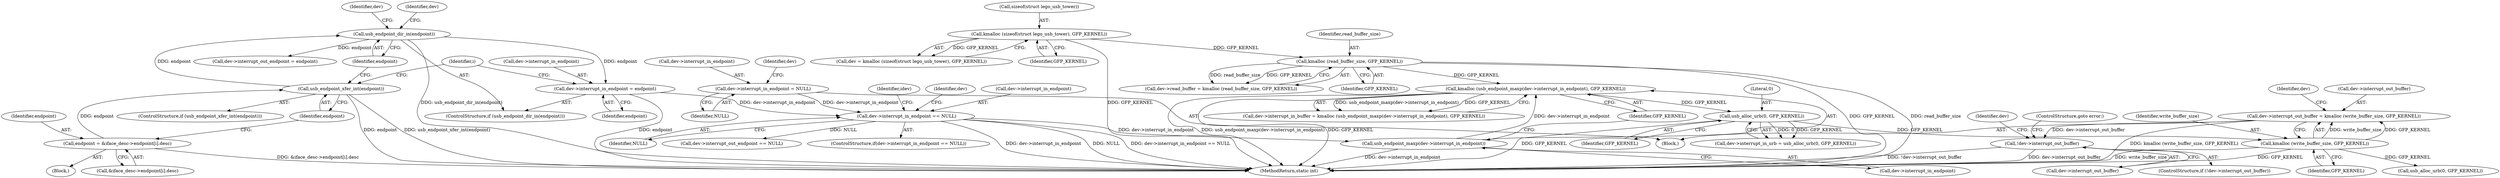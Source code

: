 digraph "0_linux_2fae9e5a7babada041e2e161699ade2447a01989@API" {
"1000358" [label="(Call,dev->interrupt_out_buffer = kmalloc (write_buffer_size, GFP_KERNEL))"];
"1000362" [label="(Call,kmalloc (write_buffer_size, GFP_KERNEL))"];
"1000349" [label="(Call,usb_alloc_urb(0, GFP_KERNEL))"];
"1000333" [label="(Call,kmalloc (usb_endpoint_maxp(dev->interrupt_in_endpoint), GFP_KERNEL))"];
"1000334" [label="(Call,usb_endpoint_maxp(dev->interrupt_in_endpoint))"];
"1000295" [label="(Call,dev->interrupt_in_endpoint == NULL)"];
"1000283" [label="(Call,dev->interrupt_in_endpoint = endpoint)"];
"1000281" [label="(Call,usb_endpoint_dir_in(endpoint))"];
"1000277" [label="(Call,usb_endpoint_xfer_int(endpoint))"];
"1000266" [label="(Call,endpoint = &iface_desc->endpoint[i].desc)"];
"1000207" [label="(Call,dev->interrupt_in_endpoint = NULL)"];
"1000320" [label="(Call,kmalloc (read_buffer_size, GFP_KERNEL))"];
"1000138" [label="(Call,kmalloc (sizeof(struct lego_usb_tower), GFP_KERNEL))"];
"1000366" [label="(Call,!dev->interrupt_out_buffer)"];
"1000285" [label="(Identifier,dev)"];
"1000294" [label="(ControlStructure,if(dev->interrupt_in_endpoint == NULL))"];
"1000266" [label="(Call,endpoint = &iface_desc->endpoint[i].desc)"];
"1000359" [label="(Call,dev->interrupt_out_buffer)"];
"1000284" [label="(Call,dev->interrupt_in_endpoint)"];
"1000321" [label="(Identifier,read_buffer_size)"];
"1000139" [label="(Call,sizeof(struct lego_usb_tower))"];
"1000208" [label="(Call,dev->interrupt_in_endpoint)"];
"1000364" [label="(Identifier,GFP_KERNEL)"];
"1000338" [label="(Identifier,GFP_KERNEL)"];
"1000278" [label="(Identifier,endpoint)"];
"1000299" [label="(Identifier,NULL)"];
"1000277" [label="(Call,usb_endpoint_xfer_int(endpoint))"];
"1000345" [label="(Call,dev->interrupt_in_urb = usb_alloc_urb(0, GFP_KERNEL))"];
"1000333" [label="(Call,kmalloc (usb_endpoint_maxp(dev->interrupt_in_endpoint), GFP_KERNEL))"];
"1000289" [label="(Call,dev->interrupt_out_endpoint = endpoint)"];
"1000329" [label="(Call,dev->interrupt_in_buffer = kmalloc (usb_endpoint_maxp(dev->interrupt_in_endpoint), GFP_KERNEL))"];
"1000214" [label="(Identifier,dev)"];
"1000283" [label="(Call,dev->interrupt_in_endpoint = endpoint)"];
"1000367" [label="(Call,dev->interrupt_out_buffer)"];
"1000373" [label="(Identifier,dev)"];
"1000276" [label="(ControlStructure,if (usb_endpoint_xfer_int(endpoint)))"];
"1000320" [label="(Call,kmalloc (read_buffer_size, GFP_KERNEL))"];
"1000267" [label="(Identifier,endpoint)"];
"1000302" [label="(Identifier,idev)"];
"1000280" [label="(ControlStructure,if (usb_endpoint_dir_in(endpoint)))"];
"1000316" [label="(Call,dev->read_buffer = kmalloc (read_buffer_size, GFP_KERNEL))"];
"1000136" [label="(Call,dev = kmalloc (sizeof(struct lego_usb_tower), GFP_KERNEL))"];
"1000349" [label="(Call,usb_alloc_urb(0, GFP_KERNEL))"];
"1000363" [label="(Identifier,write_buffer_size)"];
"1000322" [label="(Identifier,GFP_KERNEL)"];
"1000264" [label="(Identifier,i)"];
"1000368" [label="(Identifier,dev)"];
"1000370" [label="(ControlStructure,goto error;)"];
"1000358" [label="(Call,dev->interrupt_out_buffer = kmalloc (write_buffer_size, GFP_KERNEL))"];
"1000375" [label="(Call,usb_alloc_urb(0, GFP_KERNEL))"];
"1000211" [label="(Identifier,NULL)"];
"1000141" [label="(Identifier,GFP_KERNEL)"];
"1000366" [label="(Call,!dev->interrupt_out_buffer)"];
"1000351" [label="(Identifier,GFP_KERNEL)"];
"1000295" [label="(Call,dev->interrupt_in_endpoint == NULL)"];
"1000291" [label="(Identifier,dev)"];
"1000505" [label="(MethodReturn,static int)"];
"1000306" [label="(Call,dev->interrupt_out_endpoint == NULL)"];
"1000109" [label="(Block,)"];
"1000350" [label="(Literal,0)"];
"1000308" [label="(Identifier,dev)"];
"1000138" [label="(Call,kmalloc (sizeof(struct lego_usb_tower), GFP_KERNEL))"];
"1000335" [label="(Call,dev->interrupt_in_endpoint)"];
"1000287" [label="(Identifier,endpoint)"];
"1000296" [label="(Call,dev->interrupt_in_endpoint)"];
"1000281" [label="(Call,usb_endpoint_dir_in(endpoint))"];
"1000362" [label="(Call,kmalloc (write_buffer_size, GFP_KERNEL))"];
"1000265" [label="(Block,)"];
"1000365" [label="(ControlStructure,if (!dev->interrupt_out_buffer))"];
"1000268" [label="(Call,&iface_desc->endpoint[i].desc)"];
"1000282" [label="(Identifier,endpoint)"];
"1000334" [label="(Call,usb_endpoint_maxp(dev->interrupt_in_endpoint))"];
"1000207" [label="(Call,dev->interrupt_in_endpoint = NULL)"];
"1000358" -> "1000109"  [label="AST: "];
"1000358" -> "1000362"  [label="CFG: "];
"1000359" -> "1000358"  [label="AST: "];
"1000362" -> "1000358"  [label="AST: "];
"1000368" -> "1000358"  [label="CFG: "];
"1000358" -> "1000505"  [label="DDG: kmalloc (write_buffer_size, GFP_KERNEL)"];
"1000362" -> "1000358"  [label="DDG: write_buffer_size"];
"1000362" -> "1000358"  [label="DDG: GFP_KERNEL"];
"1000358" -> "1000366"  [label="DDG: dev->interrupt_out_buffer"];
"1000362" -> "1000364"  [label="CFG: "];
"1000363" -> "1000362"  [label="AST: "];
"1000364" -> "1000362"  [label="AST: "];
"1000362" -> "1000505"  [label="DDG: GFP_KERNEL"];
"1000362" -> "1000505"  [label="DDG: write_buffer_size"];
"1000349" -> "1000362"  [label="DDG: GFP_KERNEL"];
"1000362" -> "1000375"  [label="DDG: GFP_KERNEL"];
"1000349" -> "1000345"  [label="AST: "];
"1000349" -> "1000351"  [label="CFG: "];
"1000350" -> "1000349"  [label="AST: "];
"1000351" -> "1000349"  [label="AST: "];
"1000345" -> "1000349"  [label="CFG: "];
"1000349" -> "1000505"  [label="DDG: GFP_KERNEL"];
"1000349" -> "1000345"  [label="DDG: 0"];
"1000349" -> "1000345"  [label="DDG: GFP_KERNEL"];
"1000333" -> "1000349"  [label="DDG: GFP_KERNEL"];
"1000333" -> "1000329"  [label="AST: "];
"1000333" -> "1000338"  [label="CFG: "];
"1000334" -> "1000333"  [label="AST: "];
"1000338" -> "1000333"  [label="AST: "];
"1000329" -> "1000333"  [label="CFG: "];
"1000333" -> "1000505"  [label="DDG: usb_endpoint_maxp(dev->interrupt_in_endpoint)"];
"1000333" -> "1000505"  [label="DDG: GFP_KERNEL"];
"1000333" -> "1000329"  [label="DDG: usb_endpoint_maxp(dev->interrupt_in_endpoint)"];
"1000333" -> "1000329"  [label="DDG: GFP_KERNEL"];
"1000334" -> "1000333"  [label="DDG: dev->interrupt_in_endpoint"];
"1000320" -> "1000333"  [label="DDG: GFP_KERNEL"];
"1000334" -> "1000335"  [label="CFG: "];
"1000335" -> "1000334"  [label="AST: "];
"1000338" -> "1000334"  [label="CFG: "];
"1000334" -> "1000505"  [label="DDG: dev->interrupt_in_endpoint"];
"1000295" -> "1000334"  [label="DDG: dev->interrupt_in_endpoint"];
"1000295" -> "1000294"  [label="AST: "];
"1000295" -> "1000299"  [label="CFG: "];
"1000296" -> "1000295"  [label="AST: "];
"1000299" -> "1000295"  [label="AST: "];
"1000302" -> "1000295"  [label="CFG: "];
"1000308" -> "1000295"  [label="CFG: "];
"1000295" -> "1000505"  [label="DDG: dev->interrupt_in_endpoint"];
"1000295" -> "1000505"  [label="DDG: NULL"];
"1000295" -> "1000505"  [label="DDG: dev->interrupt_in_endpoint == NULL"];
"1000283" -> "1000295"  [label="DDG: dev->interrupt_in_endpoint"];
"1000207" -> "1000295"  [label="DDG: dev->interrupt_in_endpoint"];
"1000295" -> "1000306"  [label="DDG: NULL"];
"1000283" -> "1000280"  [label="AST: "];
"1000283" -> "1000287"  [label="CFG: "];
"1000284" -> "1000283"  [label="AST: "];
"1000287" -> "1000283"  [label="AST: "];
"1000264" -> "1000283"  [label="CFG: "];
"1000283" -> "1000505"  [label="DDG: endpoint"];
"1000281" -> "1000283"  [label="DDG: endpoint"];
"1000281" -> "1000280"  [label="AST: "];
"1000281" -> "1000282"  [label="CFG: "];
"1000282" -> "1000281"  [label="AST: "];
"1000285" -> "1000281"  [label="CFG: "];
"1000291" -> "1000281"  [label="CFG: "];
"1000281" -> "1000505"  [label="DDG: usb_endpoint_dir_in(endpoint)"];
"1000277" -> "1000281"  [label="DDG: endpoint"];
"1000281" -> "1000289"  [label="DDG: endpoint"];
"1000277" -> "1000276"  [label="AST: "];
"1000277" -> "1000278"  [label="CFG: "];
"1000278" -> "1000277"  [label="AST: "];
"1000282" -> "1000277"  [label="CFG: "];
"1000264" -> "1000277"  [label="CFG: "];
"1000277" -> "1000505"  [label="DDG: endpoint"];
"1000277" -> "1000505"  [label="DDG: usb_endpoint_xfer_int(endpoint)"];
"1000266" -> "1000277"  [label="DDG: endpoint"];
"1000266" -> "1000265"  [label="AST: "];
"1000266" -> "1000268"  [label="CFG: "];
"1000267" -> "1000266"  [label="AST: "];
"1000268" -> "1000266"  [label="AST: "];
"1000278" -> "1000266"  [label="CFG: "];
"1000266" -> "1000505"  [label="DDG: &iface_desc->endpoint[i].desc"];
"1000207" -> "1000109"  [label="AST: "];
"1000207" -> "1000211"  [label="CFG: "];
"1000208" -> "1000207"  [label="AST: "];
"1000211" -> "1000207"  [label="AST: "];
"1000214" -> "1000207"  [label="CFG: "];
"1000320" -> "1000316"  [label="AST: "];
"1000320" -> "1000322"  [label="CFG: "];
"1000321" -> "1000320"  [label="AST: "];
"1000322" -> "1000320"  [label="AST: "];
"1000316" -> "1000320"  [label="CFG: "];
"1000320" -> "1000505"  [label="DDG: GFP_KERNEL"];
"1000320" -> "1000505"  [label="DDG: read_buffer_size"];
"1000320" -> "1000316"  [label="DDG: read_buffer_size"];
"1000320" -> "1000316"  [label="DDG: GFP_KERNEL"];
"1000138" -> "1000320"  [label="DDG: GFP_KERNEL"];
"1000138" -> "1000136"  [label="AST: "];
"1000138" -> "1000141"  [label="CFG: "];
"1000139" -> "1000138"  [label="AST: "];
"1000141" -> "1000138"  [label="AST: "];
"1000136" -> "1000138"  [label="CFG: "];
"1000138" -> "1000505"  [label="DDG: GFP_KERNEL"];
"1000138" -> "1000136"  [label="DDG: GFP_KERNEL"];
"1000366" -> "1000365"  [label="AST: "];
"1000366" -> "1000367"  [label="CFG: "];
"1000367" -> "1000366"  [label="AST: "];
"1000370" -> "1000366"  [label="CFG: "];
"1000373" -> "1000366"  [label="CFG: "];
"1000366" -> "1000505"  [label="DDG: dev->interrupt_out_buffer"];
"1000366" -> "1000505"  [label="DDG: !dev->interrupt_out_buffer"];
}
